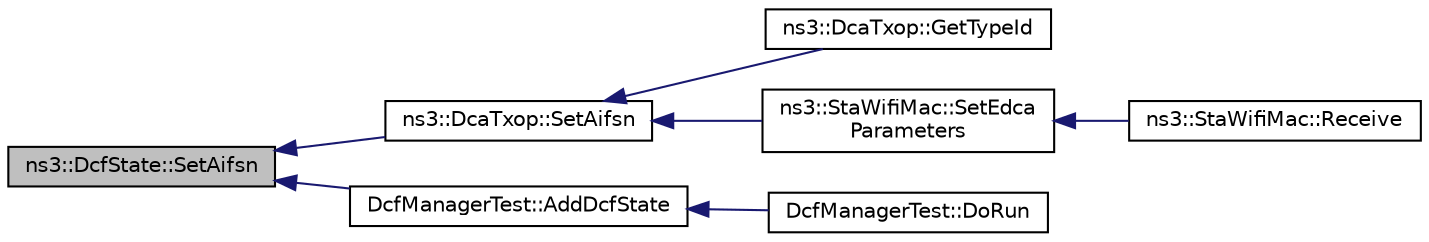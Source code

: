 digraph "ns3::DcfState::SetAifsn"
{
  edge [fontname="Helvetica",fontsize="10",labelfontname="Helvetica",labelfontsize="10"];
  node [fontname="Helvetica",fontsize="10",shape=record];
  rankdir="LR";
  Node1 [label="ns3::DcfState::SetAifsn",height=0.2,width=0.4,color="black", fillcolor="grey75", style="filled", fontcolor="black"];
  Node1 -> Node2 [dir="back",color="midnightblue",fontsize="10",style="solid"];
  Node2 [label="ns3::DcaTxop::SetAifsn",height=0.2,width=0.4,color="black", fillcolor="white", style="filled",URL="$d3/d74/classns3_1_1DcaTxop.html#a0d0de3ac05a42f7ea809d785c13ee975"];
  Node2 -> Node3 [dir="back",color="midnightblue",fontsize="10",style="solid"];
  Node3 [label="ns3::DcaTxop::GetTypeId",height=0.2,width=0.4,color="black", fillcolor="white", style="filled",URL="$d3/d74/classns3_1_1DcaTxop.html#ae830b7744456e7e1aa6e4bbf49042226",tooltip="Get the type ID. "];
  Node2 -> Node4 [dir="back",color="midnightblue",fontsize="10",style="solid"];
  Node4 [label="ns3::StaWifiMac::SetEdca\lParameters",height=0.2,width=0.4,color="black", fillcolor="white", style="filled",URL="$de/dbf/classns3_1_1StaWifiMac.html#a9963539876f26c21aa9866bcf998cda7"];
  Node4 -> Node5 [dir="back",color="midnightblue",fontsize="10",style="solid"];
  Node5 [label="ns3::StaWifiMac::Receive",height=0.2,width=0.4,color="black", fillcolor="white", style="filled",URL="$de/dbf/classns3_1_1StaWifiMac.html#ac11352c9502acc4b612224fc172c28f8"];
  Node1 -> Node6 [dir="back",color="midnightblue",fontsize="10",style="solid"];
  Node6 [label="DcfManagerTest::AddDcfState",height=0.2,width=0.4,color="black", fillcolor="white", style="filled",URL="$df/d99/classDcfManagerTest.html#ab48a072efc828fc250036b45c3db1832"];
  Node6 -> Node7 [dir="back",color="midnightblue",fontsize="10",style="solid"];
  Node7 [label="DcfManagerTest::DoRun",height=0.2,width=0.4,color="black", fillcolor="white", style="filled",URL="$df/d99/classDcfManagerTest.html#a390064219f500f8f6934c072a7200cd6",tooltip="Implementation to actually run this TestCase. "];
}
